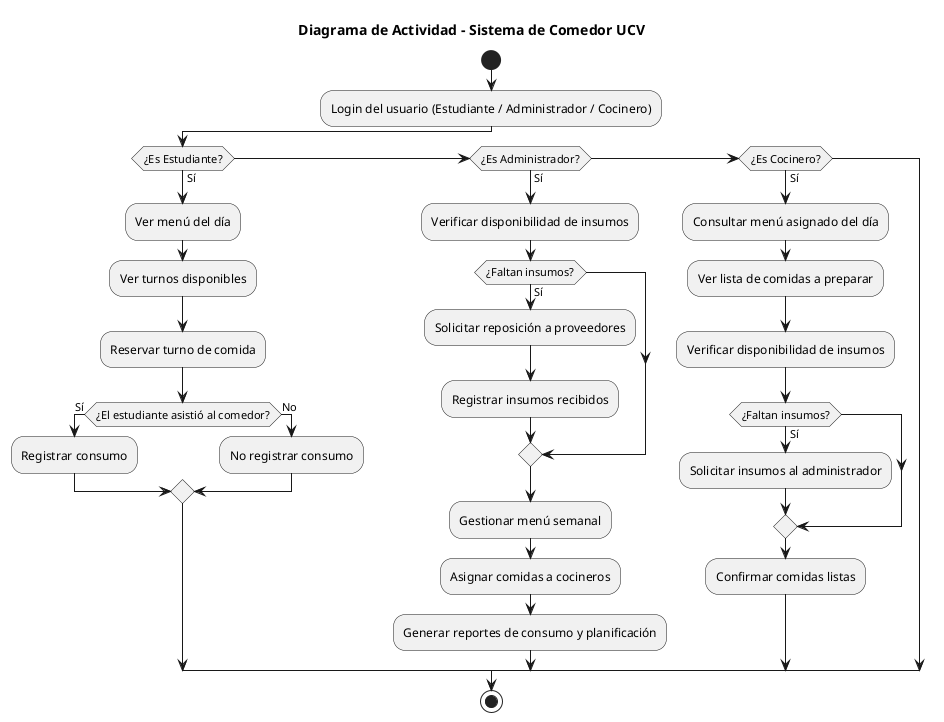 @startuml
title Diagrama de Actividad - Sistema de Comedor UCV

start
:Login del usuario (Estudiante / Administrador / Cocinero);

if (¿Es Estudiante?) then (Sí)
  :Ver menú del día;
  :Ver turnos disponibles;
  :Reservar turno de comida;
  if (¿El estudiante asistió al comedor?) then (Sí)
    :Registrar consumo;
  else (No)
    :No registrar consumo;
  endif
elseif (¿Es Administrador?) then (Sí)
  :Verificar disponibilidad de insumos;
  if (¿Faltan insumos?) then (Sí)
    :Solicitar reposición a proveedores;
    :Registrar insumos recibidos;
  endif
  :Gestionar menú semanal;
  :Asignar comidas a cocineros;
  :Generar reportes de consumo y planificación;
elseif (¿Es Cocinero?) then (Sí)
  :Consultar menú asignado del día;
  :Ver lista de comidas a preparar;
  :Verificar disponibilidad de insumos;
  if (¿Faltan insumos?) then (Sí)
    :Solicitar insumos al administrador;
  endif
  :Confirmar comidas listas;
endif
stop
@enduml
